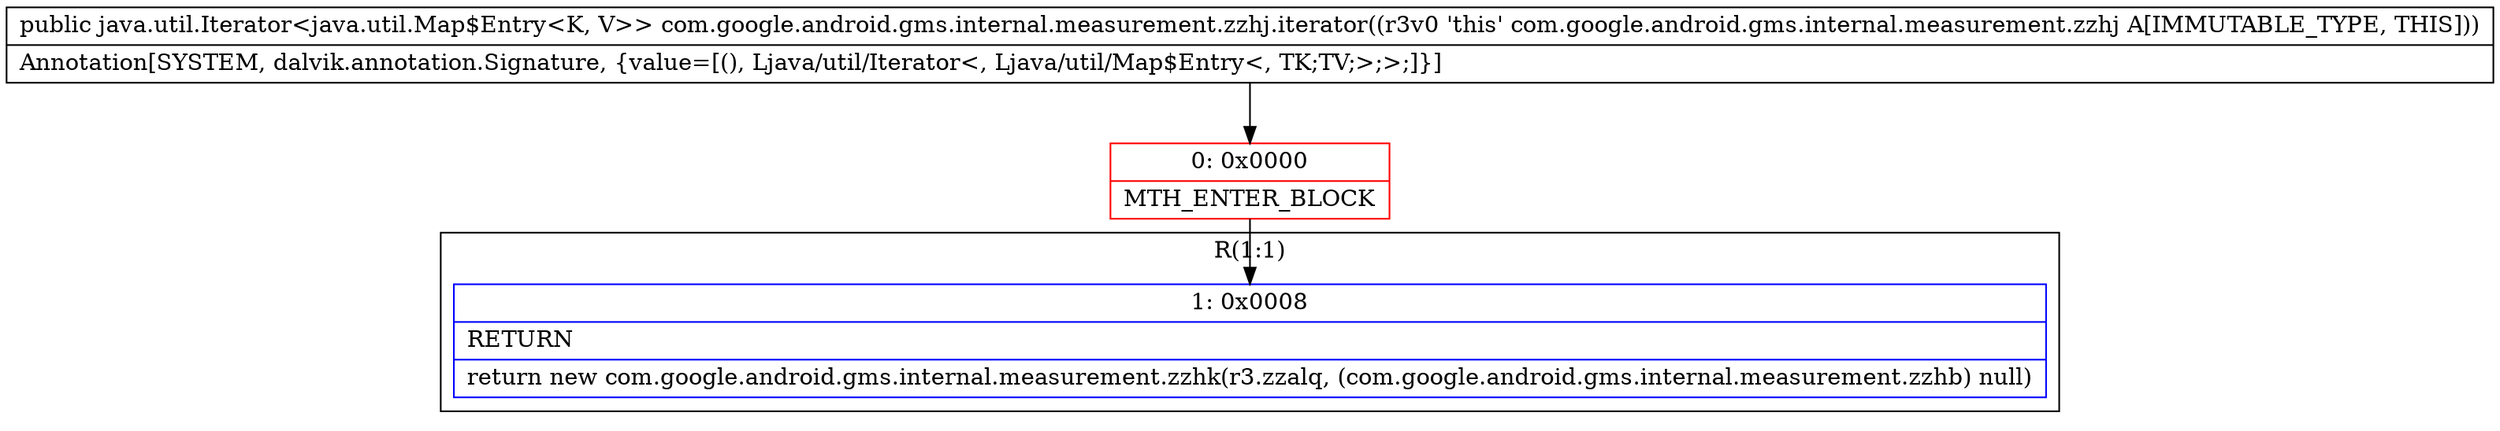 digraph "CFG forcom.google.android.gms.internal.measurement.zzhj.iterator()Ljava\/util\/Iterator;" {
subgraph cluster_Region_880242690 {
label = "R(1:1)";
node [shape=record,color=blue];
Node_1 [shape=record,label="{1\:\ 0x0008|RETURN\l|return new com.google.android.gms.internal.measurement.zzhk(r3.zzalq, (com.google.android.gms.internal.measurement.zzhb) null)\l}"];
}
Node_0 [shape=record,color=red,label="{0\:\ 0x0000|MTH_ENTER_BLOCK\l}"];
MethodNode[shape=record,label="{public java.util.Iterator\<java.util.Map$Entry\<K, V\>\> com.google.android.gms.internal.measurement.zzhj.iterator((r3v0 'this' com.google.android.gms.internal.measurement.zzhj A[IMMUTABLE_TYPE, THIS]))  | Annotation[SYSTEM, dalvik.annotation.Signature, \{value=[(), Ljava\/util\/Iterator\<, Ljava\/util\/Map$Entry\<, TK;TV;\>;\>;]\}]\l}"];
MethodNode -> Node_0;
Node_0 -> Node_1;
}

